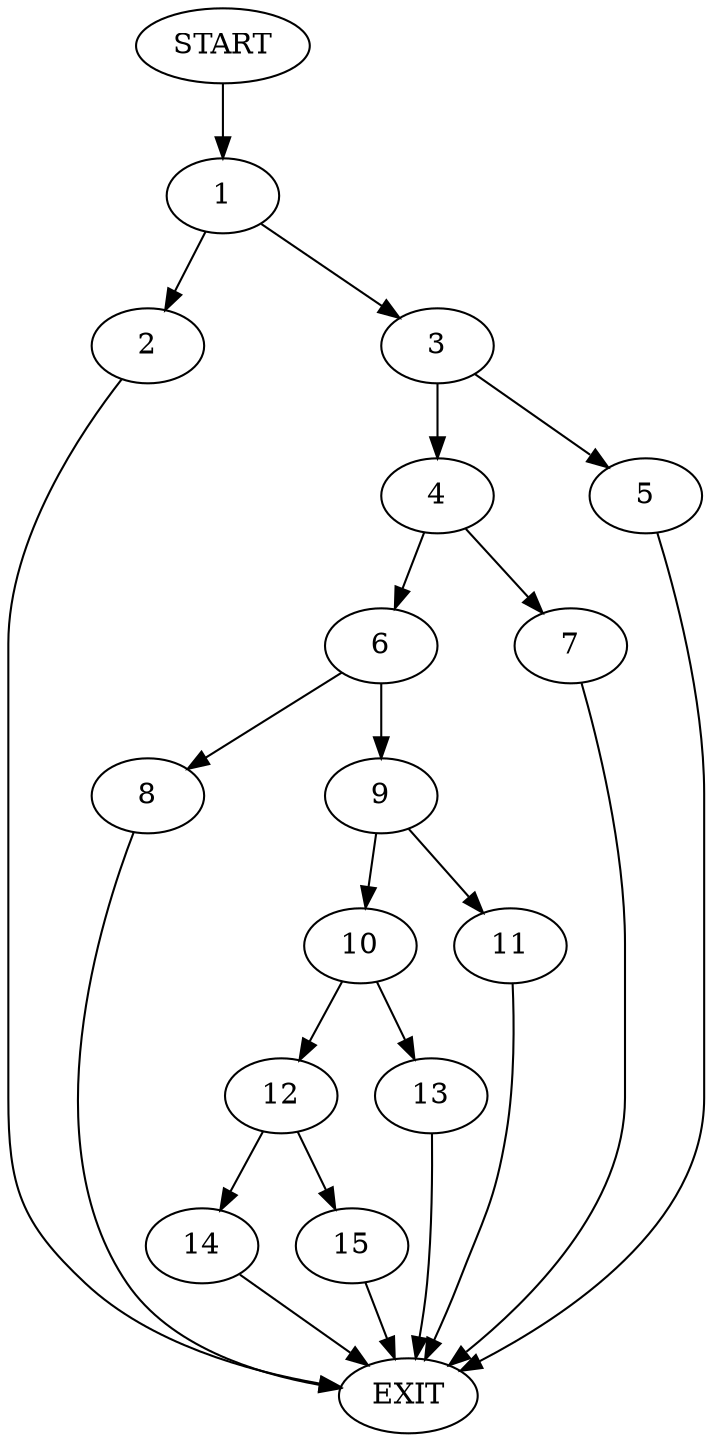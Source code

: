 digraph {
0 [label="START"]
16 [label="EXIT"]
0 -> 1
1 -> 2
1 -> 3
3 -> 4
3 -> 5
2 -> 16
5 -> 16
4 -> 6
4 -> 7
6 -> 8
6 -> 9
7 -> 16
9 -> 10
9 -> 11
8 -> 16
10 -> 12
10 -> 13
11 -> 16
13 -> 16
12 -> 14
12 -> 15
15 -> 16
14 -> 16
}
